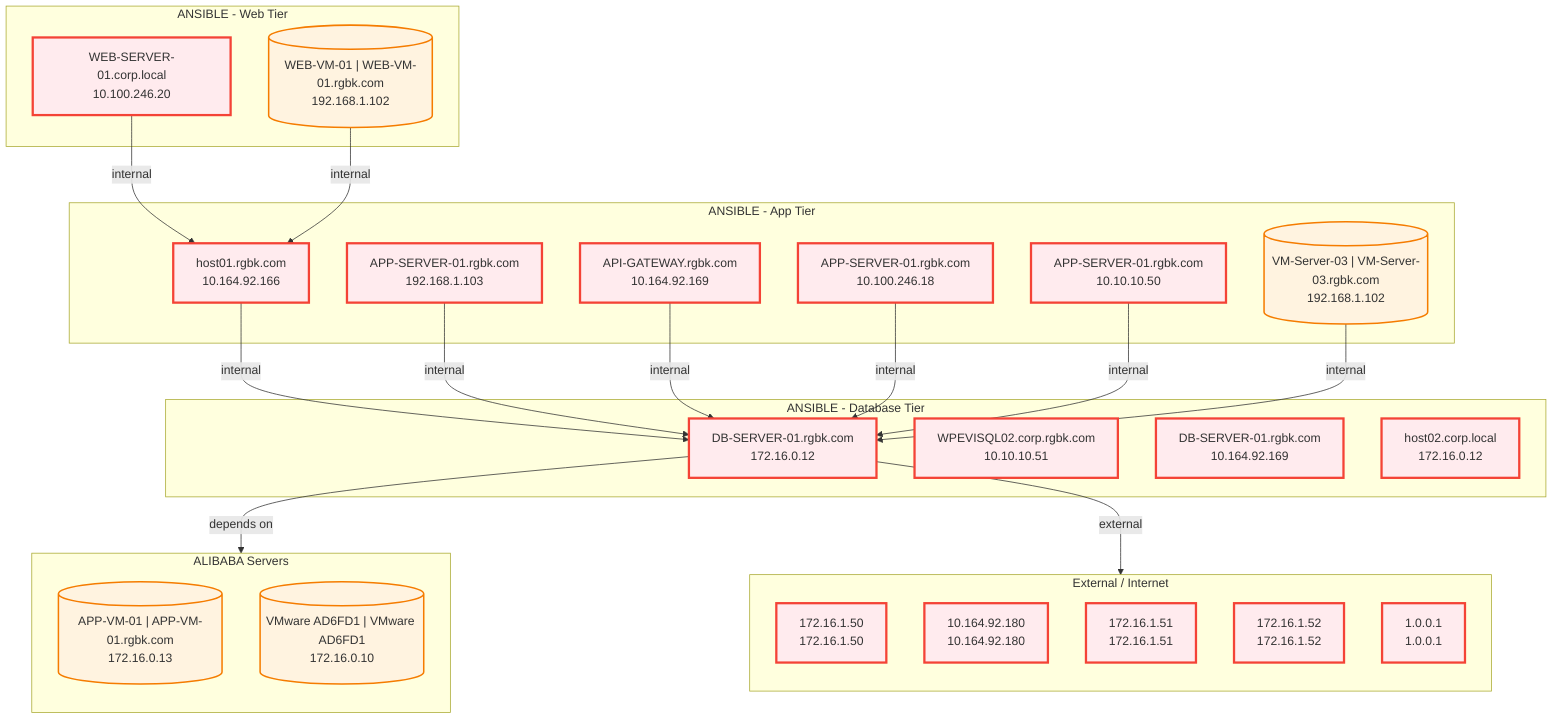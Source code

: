 graph TB
    %% Application: ANSIBLE

    subgraph ANSIBLE_WEB["ANSIBLE - Web Tier"]
        direction TB
        SRC_WEB_0["WEB-SERVER-01.corp.local<br/>10.100.246.20"]:::redborder
        SRC_WEB_1[("WEB-VM-01 | WEB-VM-01.rgbk.com<br/>192.168.1.102")]:::vmware
    end

    subgraph ANSIBLE_APP["ANSIBLE - App Tier"]
        direction TB
        SRC_APP_0["host01.rgbk.com<br/>10.164.92.166"]:::redborder
        SRC_APP_1["APP-SERVER-01.rgbk.com<br/>192.168.1.103"]:::redborder
        SRC_APP_2["API-GATEWAY.rgbk.com<br/>10.164.92.169"]:::redborder
        SRC_APP_3["APP-SERVER-01.rgbk.com<br/>10.100.246.18"]:::redborder
        SRC_APP_4["APP-SERVER-01.rgbk.com<br/>10.10.10.50"]:::redborder
        SRC_APP_5[("VM-Server-03 | VM-Server-03.rgbk.com<br/>192.168.1.102")]:::vmware
    end

    subgraph ANSIBLE_DB["ANSIBLE - Database Tier"]
        direction TB
        SRC_DB_0["DB-SERVER-01.rgbk.com<br/>172.16.0.12"]:::redborder
        SRC_DB_1["WPEVISQL02.corp.rgbk.com<br/>10.10.10.51"]:::redborder
        SRC_DB_2["DB-SERVER-01.rgbk.com<br/>10.164.92.169"]:::redborder
        SRC_DB_3["host02.corp.local<br/>172.16.0.12"]:::redborder
    end

    SRC_WEB_0 -->|internal| SRC_APP_0
    SRC_WEB_1 -->|internal| SRC_APP_0
    SRC_APP_0 -->|internal| SRC_DB_0
    SRC_APP_1 -->|internal| SRC_DB_0
    SRC_APP_2 -->|internal| SRC_DB_0
    SRC_APP_3 -->|internal| SRC_DB_0
    SRC_APP_4 -->|internal| SRC_DB_0
    SRC_APP_5 -->|internal| SRC_DB_0

    subgraph ALIBABA_SERVERS["ALIBABA Servers"]
        direction TB
        ALIBABA_SRV_0[("APP-VM-01 | APP-VM-01.rgbk.com<br/>172.16.0.13")]:::vmware
        ALIBABA_SRV_1[("VMware AD6FD1 | VMware AD6FD1<br/>172.16.0.10")]:::vmware
    end

    SRC_DB_0 -->|depends on| ALIBABA_SERVERS

    subgraph EXTERNAL["External / Internet"]
        direction TB
        EXT_0["172.16.1.50<br/>172.16.1.50"]:::redborder
        EXT_2["10.164.92.180<br/>10.164.92.180"]:::redborder
        EXT_5["172.16.1.51<br/>172.16.1.51"]:::redborder
        EXT_6["172.16.1.52<br/>172.16.1.52"]:::redborder
        EXT_7["1.0.0.1<br/>1.0.0.1"]:::redborder
    end

    SRC_DB_0 -->|external| EXTERNAL

    %% Styles
    classDef sourceapp fill:#4CAF50,stroke:#2E7D32,stroke-width:3px,color:#fff
    classDef normal fill:#E3F2FD,stroke:#1976D2,stroke-width:2px
    classDef vmware fill:#FFF3E0,stroke:#F57C00,stroke-width:2px
    classDef redborder fill:#FFEBEE,stroke:#F44336,stroke-width:3px
    classDef internal fill:#F1F8E9,stroke:#689F38,stroke-width:2px
    classDef external fill:#FCE4EC,stroke:#C2185B,stroke-width:2px